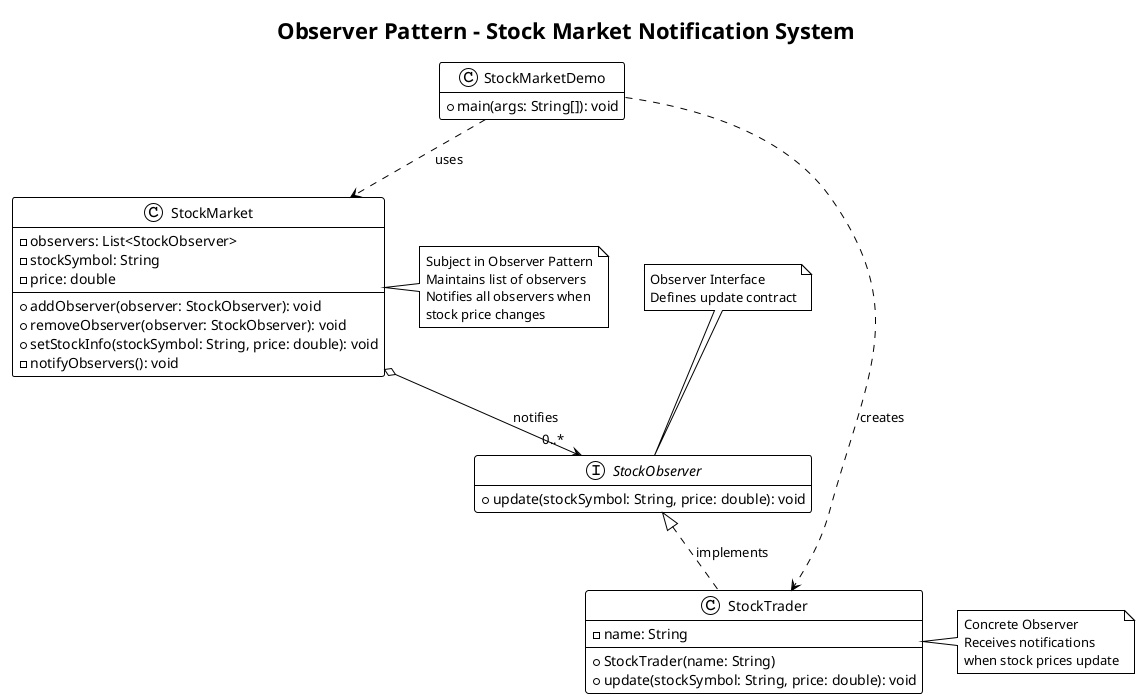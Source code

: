 @startuml Observer Pattern - Stock Market
!theme plain
hide empty members
title Observer Pattern - Stock Market Notification System

interface StockObserver {
    +update(stockSymbol: String, price: double): void
}

class StockMarket {
    -observers: List<StockObserver>
    -stockSymbol: String
    -price: double
    +addObserver(observer: StockObserver): void
    +removeObserver(observer: StockObserver): void
    +setStockInfo(stockSymbol: String, price: double): void
    -notifyObservers(): void
}

class StockTrader {
    -name: String
    +StockTrader(name: String)
    +update(stockSymbol: String, price: double): void
}

class StockMarketDemo {
    +main(args: String[]): void
}

StockObserver <|.. StockTrader : implements
StockMarket o--> "0..*" StockObserver : notifies
StockMarketDemo ..> StockMarket : uses
StockMarketDemo ..> StockTrader : creates

note right of StockMarket
  Subject in Observer Pattern
  Maintains list of observers
  Notifies all observers when
  stock price changes
end note

note right of StockTrader
  Concrete Observer
  Receives notifications
  when stock prices update
end note

note top of StockObserver
  Observer Interface
  Defines update contract
end note

@enduml
